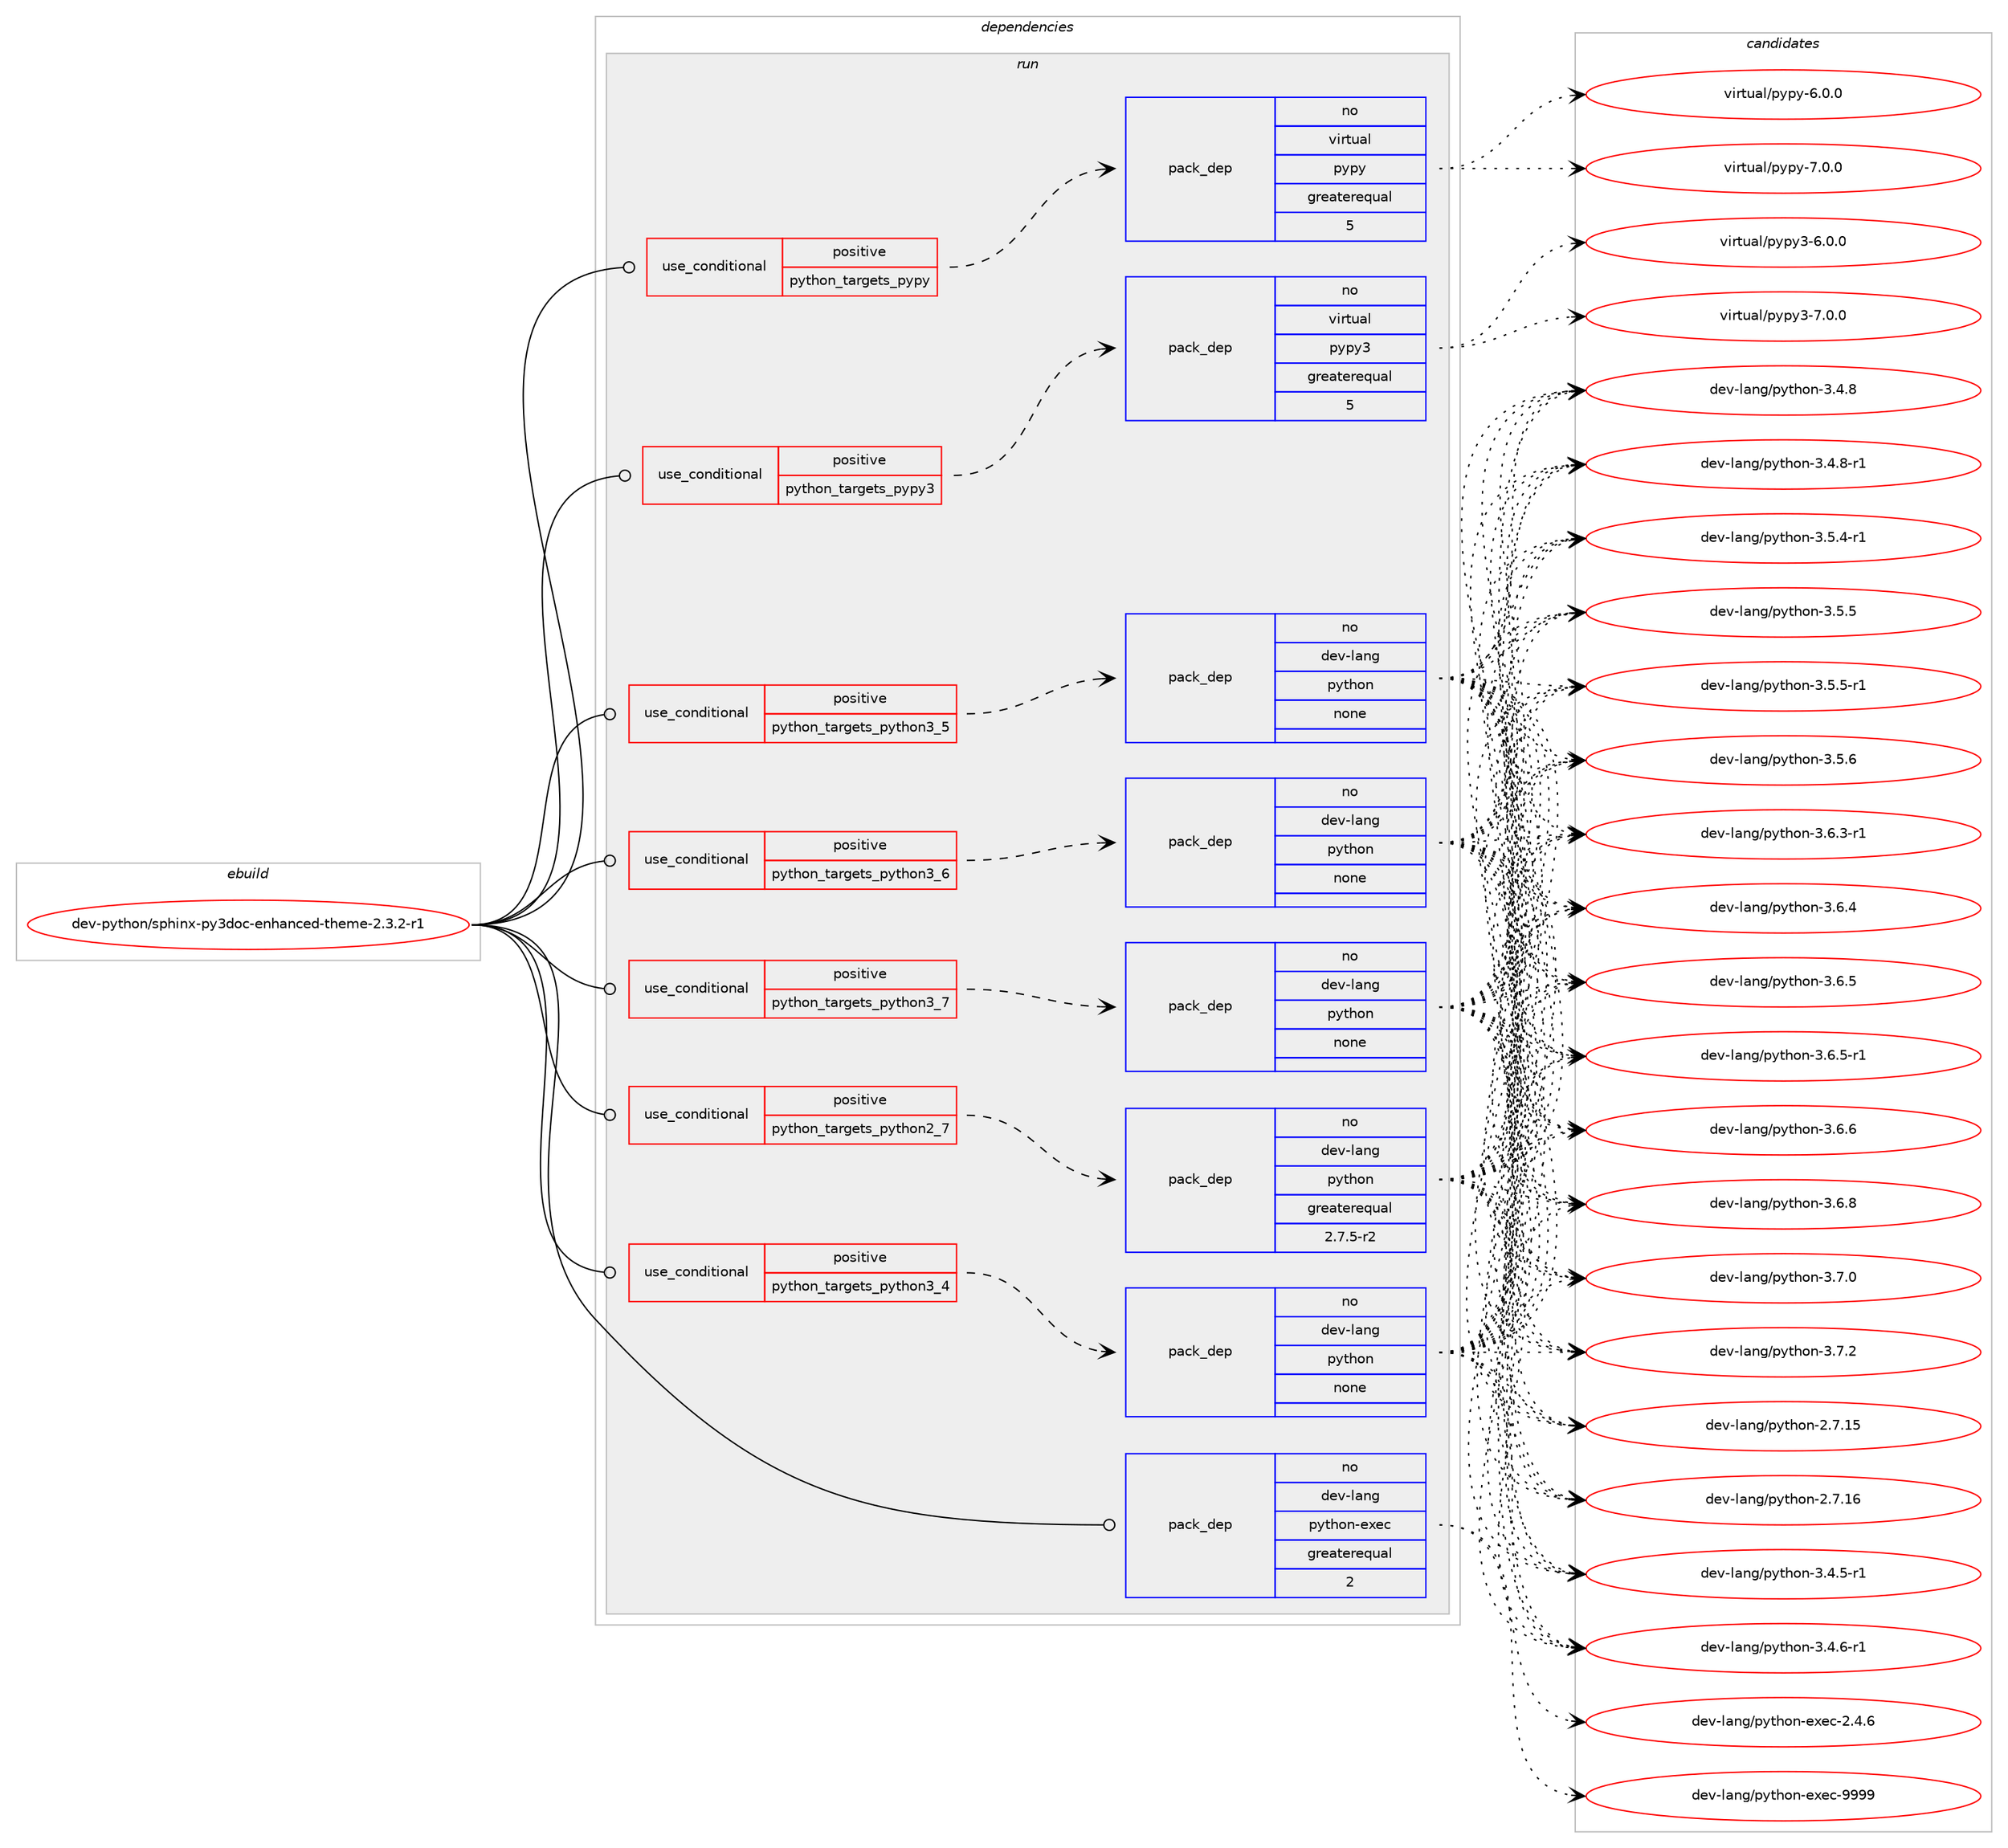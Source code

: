 digraph prolog {

# *************
# Graph options
# *************

newrank=true;
concentrate=true;
compound=true;
graph [rankdir=LR,fontname=Helvetica,fontsize=10,ranksep=1.5];#, ranksep=2.5, nodesep=0.2];
edge  [arrowhead=vee];
node  [fontname=Helvetica,fontsize=10];

# **********
# The ebuild
# **********

subgraph cluster_leftcol {
color=gray;
rank=same;
label=<<i>ebuild</i>>;
id [label="dev-python/sphinx-py3doc-enhanced-theme-2.3.2-r1", color=red, width=4, href="../dev-python/sphinx-py3doc-enhanced-theme-2.3.2-r1.svg"];
}

# ****************
# The dependencies
# ****************

subgraph cluster_midcol {
color=gray;
label=<<i>dependencies</i>>;
subgraph cluster_compile {
fillcolor="#eeeeee";
style=filled;
label=<<i>compile</i>>;
}
subgraph cluster_compileandrun {
fillcolor="#eeeeee";
style=filled;
label=<<i>compile and run</i>>;
}
subgraph cluster_run {
fillcolor="#eeeeee";
style=filled;
label=<<i>run</i>>;
subgraph cond384912 {
dependency1442046 [label=<<TABLE BORDER="0" CELLBORDER="1" CELLSPACING="0" CELLPADDING="4"><TR><TD ROWSPAN="3" CELLPADDING="10">use_conditional</TD></TR><TR><TD>positive</TD></TR><TR><TD>python_targets_pypy</TD></TR></TABLE>>, shape=none, color=red];
subgraph pack1033772 {
dependency1442047 [label=<<TABLE BORDER="0" CELLBORDER="1" CELLSPACING="0" CELLPADDING="4" WIDTH="220"><TR><TD ROWSPAN="6" CELLPADDING="30">pack_dep</TD></TR><TR><TD WIDTH="110">no</TD></TR><TR><TD>virtual</TD></TR><TR><TD>pypy</TD></TR><TR><TD>greaterequal</TD></TR><TR><TD>5</TD></TR></TABLE>>, shape=none, color=blue];
}
dependency1442046:e -> dependency1442047:w [weight=20,style="dashed",arrowhead="vee"];
}
id:e -> dependency1442046:w [weight=20,style="solid",arrowhead="odot"];
subgraph cond384913 {
dependency1442048 [label=<<TABLE BORDER="0" CELLBORDER="1" CELLSPACING="0" CELLPADDING="4"><TR><TD ROWSPAN="3" CELLPADDING="10">use_conditional</TD></TR><TR><TD>positive</TD></TR><TR><TD>python_targets_pypy3</TD></TR></TABLE>>, shape=none, color=red];
subgraph pack1033773 {
dependency1442049 [label=<<TABLE BORDER="0" CELLBORDER="1" CELLSPACING="0" CELLPADDING="4" WIDTH="220"><TR><TD ROWSPAN="6" CELLPADDING="30">pack_dep</TD></TR><TR><TD WIDTH="110">no</TD></TR><TR><TD>virtual</TD></TR><TR><TD>pypy3</TD></TR><TR><TD>greaterequal</TD></TR><TR><TD>5</TD></TR></TABLE>>, shape=none, color=blue];
}
dependency1442048:e -> dependency1442049:w [weight=20,style="dashed",arrowhead="vee"];
}
id:e -> dependency1442048:w [weight=20,style="solid",arrowhead="odot"];
subgraph cond384914 {
dependency1442050 [label=<<TABLE BORDER="0" CELLBORDER="1" CELLSPACING="0" CELLPADDING="4"><TR><TD ROWSPAN="3" CELLPADDING="10">use_conditional</TD></TR><TR><TD>positive</TD></TR><TR><TD>python_targets_python2_7</TD></TR></TABLE>>, shape=none, color=red];
subgraph pack1033774 {
dependency1442051 [label=<<TABLE BORDER="0" CELLBORDER="1" CELLSPACING="0" CELLPADDING="4" WIDTH="220"><TR><TD ROWSPAN="6" CELLPADDING="30">pack_dep</TD></TR><TR><TD WIDTH="110">no</TD></TR><TR><TD>dev-lang</TD></TR><TR><TD>python</TD></TR><TR><TD>greaterequal</TD></TR><TR><TD>2.7.5-r2</TD></TR></TABLE>>, shape=none, color=blue];
}
dependency1442050:e -> dependency1442051:w [weight=20,style="dashed",arrowhead="vee"];
}
id:e -> dependency1442050:w [weight=20,style="solid",arrowhead="odot"];
subgraph cond384915 {
dependency1442052 [label=<<TABLE BORDER="0" CELLBORDER="1" CELLSPACING="0" CELLPADDING="4"><TR><TD ROWSPAN="3" CELLPADDING="10">use_conditional</TD></TR><TR><TD>positive</TD></TR><TR><TD>python_targets_python3_4</TD></TR></TABLE>>, shape=none, color=red];
subgraph pack1033775 {
dependency1442053 [label=<<TABLE BORDER="0" CELLBORDER="1" CELLSPACING="0" CELLPADDING="4" WIDTH="220"><TR><TD ROWSPAN="6" CELLPADDING="30">pack_dep</TD></TR><TR><TD WIDTH="110">no</TD></TR><TR><TD>dev-lang</TD></TR><TR><TD>python</TD></TR><TR><TD>none</TD></TR><TR><TD></TD></TR></TABLE>>, shape=none, color=blue];
}
dependency1442052:e -> dependency1442053:w [weight=20,style="dashed",arrowhead="vee"];
}
id:e -> dependency1442052:w [weight=20,style="solid",arrowhead="odot"];
subgraph cond384916 {
dependency1442054 [label=<<TABLE BORDER="0" CELLBORDER="1" CELLSPACING="0" CELLPADDING="4"><TR><TD ROWSPAN="3" CELLPADDING="10">use_conditional</TD></TR><TR><TD>positive</TD></TR><TR><TD>python_targets_python3_5</TD></TR></TABLE>>, shape=none, color=red];
subgraph pack1033776 {
dependency1442055 [label=<<TABLE BORDER="0" CELLBORDER="1" CELLSPACING="0" CELLPADDING="4" WIDTH="220"><TR><TD ROWSPAN="6" CELLPADDING="30">pack_dep</TD></TR><TR><TD WIDTH="110">no</TD></TR><TR><TD>dev-lang</TD></TR><TR><TD>python</TD></TR><TR><TD>none</TD></TR><TR><TD></TD></TR></TABLE>>, shape=none, color=blue];
}
dependency1442054:e -> dependency1442055:w [weight=20,style="dashed",arrowhead="vee"];
}
id:e -> dependency1442054:w [weight=20,style="solid",arrowhead="odot"];
subgraph cond384917 {
dependency1442056 [label=<<TABLE BORDER="0" CELLBORDER="1" CELLSPACING="0" CELLPADDING="4"><TR><TD ROWSPAN="3" CELLPADDING="10">use_conditional</TD></TR><TR><TD>positive</TD></TR><TR><TD>python_targets_python3_6</TD></TR></TABLE>>, shape=none, color=red];
subgraph pack1033777 {
dependency1442057 [label=<<TABLE BORDER="0" CELLBORDER="1" CELLSPACING="0" CELLPADDING="4" WIDTH="220"><TR><TD ROWSPAN="6" CELLPADDING="30">pack_dep</TD></TR><TR><TD WIDTH="110">no</TD></TR><TR><TD>dev-lang</TD></TR><TR><TD>python</TD></TR><TR><TD>none</TD></TR><TR><TD></TD></TR></TABLE>>, shape=none, color=blue];
}
dependency1442056:e -> dependency1442057:w [weight=20,style="dashed",arrowhead="vee"];
}
id:e -> dependency1442056:w [weight=20,style="solid",arrowhead="odot"];
subgraph cond384918 {
dependency1442058 [label=<<TABLE BORDER="0" CELLBORDER="1" CELLSPACING="0" CELLPADDING="4"><TR><TD ROWSPAN="3" CELLPADDING="10">use_conditional</TD></TR><TR><TD>positive</TD></TR><TR><TD>python_targets_python3_7</TD></TR></TABLE>>, shape=none, color=red];
subgraph pack1033778 {
dependency1442059 [label=<<TABLE BORDER="0" CELLBORDER="1" CELLSPACING="0" CELLPADDING="4" WIDTH="220"><TR><TD ROWSPAN="6" CELLPADDING="30">pack_dep</TD></TR><TR><TD WIDTH="110">no</TD></TR><TR><TD>dev-lang</TD></TR><TR><TD>python</TD></TR><TR><TD>none</TD></TR><TR><TD></TD></TR></TABLE>>, shape=none, color=blue];
}
dependency1442058:e -> dependency1442059:w [weight=20,style="dashed",arrowhead="vee"];
}
id:e -> dependency1442058:w [weight=20,style="solid",arrowhead="odot"];
subgraph pack1033779 {
dependency1442060 [label=<<TABLE BORDER="0" CELLBORDER="1" CELLSPACING="0" CELLPADDING="4" WIDTH="220"><TR><TD ROWSPAN="6" CELLPADDING="30">pack_dep</TD></TR><TR><TD WIDTH="110">no</TD></TR><TR><TD>dev-lang</TD></TR><TR><TD>python-exec</TD></TR><TR><TD>greaterequal</TD></TR><TR><TD>2</TD></TR></TABLE>>, shape=none, color=blue];
}
id:e -> dependency1442060:w [weight=20,style="solid",arrowhead="odot"];
}
}

# **************
# The candidates
# **************

subgraph cluster_choices {
rank=same;
color=gray;
label=<<i>candidates</i>>;

subgraph choice1033772 {
color=black;
nodesep=1;
choice1181051141161179710847112121112121455446484648 [label="virtual/pypy-6.0.0", color=red, width=4,href="../virtual/pypy-6.0.0.svg"];
choice1181051141161179710847112121112121455546484648 [label="virtual/pypy-7.0.0", color=red, width=4,href="../virtual/pypy-7.0.0.svg"];
dependency1442047:e -> choice1181051141161179710847112121112121455446484648:w [style=dotted,weight="100"];
dependency1442047:e -> choice1181051141161179710847112121112121455546484648:w [style=dotted,weight="100"];
}
subgraph choice1033773 {
color=black;
nodesep=1;
choice118105114116117971084711212111212151455446484648 [label="virtual/pypy3-6.0.0", color=red, width=4,href="../virtual/pypy3-6.0.0.svg"];
choice118105114116117971084711212111212151455546484648 [label="virtual/pypy3-7.0.0", color=red, width=4,href="../virtual/pypy3-7.0.0.svg"];
dependency1442049:e -> choice118105114116117971084711212111212151455446484648:w [style=dotted,weight="100"];
dependency1442049:e -> choice118105114116117971084711212111212151455546484648:w [style=dotted,weight="100"];
}
subgraph choice1033774 {
color=black;
nodesep=1;
choice10010111845108971101034711212111610411111045504655464953 [label="dev-lang/python-2.7.15", color=red, width=4,href="../dev-lang/python-2.7.15.svg"];
choice10010111845108971101034711212111610411111045504655464954 [label="dev-lang/python-2.7.16", color=red, width=4,href="../dev-lang/python-2.7.16.svg"];
choice1001011184510897110103471121211161041111104551465246534511449 [label="dev-lang/python-3.4.5-r1", color=red, width=4,href="../dev-lang/python-3.4.5-r1.svg"];
choice1001011184510897110103471121211161041111104551465246544511449 [label="dev-lang/python-3.4.6-r1", color=red, width=4,href="../dev-lang/python-3.4.6-r1.svg"];
choice100101118451089711010347112121116104111110455146524656 [label="dev-lang/python-3.4.8", color=red, width=4,href="../dev-lang/python-3.4.8.svg"];
choice1001011184510897110103471121211161041111104551465246564511449 [label="dev-lang/python-3.4.8-r1", color=red, width=4,href="../dev-lang/python-3.4.8-r1.svg"];
choice1001011184510897110103471121211161041111104551465346524511449 [label="dev-lang/python-3.5.4-r1", color=red, width=4,href="../dev-lang/python-3.5.4-r1.svg"];
choice100101118451089711010347112121116104111110455146534653 [label="dev-lang/python-3.5.5", color=red, width=4,href="../dev-lang/python-3.5.5.svg"];
choice1001011184510897110103471121211161041111104551465346534511449 [label="dev-lang/python-3.5.5-r1", color=red, width=4,href="../dev-lang/python-3.5.5-r1.svg"];
choice100101118451089711010347112121116104111110455146534654 [label="dev-lang/python-3.5.6", color=red, width=4,href="../dev-lang/python-3.5.6.svg"];
choice1001011184510897110103471121211161041111104551465446514511449 [label="dev-lang/python-3.6.3-r1", color=red, width=4,href="../dev-lang/python-3.6.3-r1.svg"];
choice100101118451089711010347112121116104111110455146544652 [label="dev-lang/python-3.6.4", color=red, width=4,href="../dev-lang/python-3.6.4.svg"];
choice100101118451089711010347112121116104111110455146544653 [label="dev-lang/python-3.6.5", color=red, width=4,href="../dev-lang/python-3.6.5.svg"];
choice1001011184510897110103471121211161041111104551465446534511449 [label="dev-lang/python-3.6.5-r1", color=red, width=4,href="../dev-lang/python-3.6.5-r1.svg"];
choice100101118451089711010347112121116104111110455146544654 [label="dev-lang/python-3.6.6", color=red, width=4,href="../dev-lang/python-3.6.6.svg"];
choice100101118451089711010347112121116104111110455146544656 [label="dev-lang/python-3.6.8", color=red, width=4,href="../dev-lang/python-3.6.8.svg"];
choice100101118451089711010347112121116104111110455146554648 [label="dev-lang/python-3.7.0", color=red, width=4,href="../dev-lang/python-3.7.0.svg"];
choice100101118451089711010347112121116104111110455146554650 [label="dev-lang/python-3.7.2", color=red, width=4,href="../dev-lang/python-3.7.2.svg"];
dependency1442051:e -> choice10010111845108971101034711212111610411111045504655464953:w [style=dotted,weight="100"];
dependency1442051:e -> choice10010111845108971101034711212111610411111045504655464954:w [style=dotted,weight="100"];
dependency1442051:e -> choice1001011184510897110103471121211161041111104551465246534511449:w [style=dotted,weight="100"];
dependency1442051:e -> choice1001011184510897110103471121211161041111104551465246544511449:w [style=dotted,weight="100"];
dependency1442051:e -> choice100101118451089711010347112121116104111110455146524656:w [style=dotted,weight="100"];
dependency1442051:e -> choice1001011184510897110103471121211161041111104551465246564511449:w [style=dotted,weight="100"];
dependency1442051:e -> choice1001011184510897110103471121211161041111104551465346524511449:w [style=dotted,weight="100"];
dependency1442051:e -> choice100101118451089711010347112121116104111110455146534653:w [style=dotted,weight="100"];
dependency1442051:e -> choice1001011184510897110103471121211161041111104551465346534511449:w [style=dotted,weight="100"];
dependency1442051:e -> choice100101118451089711010347112121116104111110455146534654:w [style=dotted,weight="100"];
dependency1442051:e -> choice1001011184510897110103471121211161041111104551465446514511449:w [style=dotted,weight="100"];
dependency1442051:e -> choice100101118451089711010347112121116104111110455146544652:w [style=dotted,weight="100"];
dependency1442051:e -> choice100101118451089711010347112121116104111110455146544653:w [style=dotted,weight="100"];
dependency1442051:e -> choice1001011184510897110103471121211161041111104551465446534511449:w [style=dotted,weight="100"];
dependency1442051:e -> choice100101118451089711010347112121116104111110455146544654:w [style=dotted,weight="100"];
dependency1442051:e -> choice100101118451089711010347112121116104111110455146544656:w [style=dotted,weight="100"];
dependency1442051:e -> choice100101118451089711010347112121116104111110455146554648:w [style=dotted,weight="100"];
dependency1442051:e -> choice100101118451089711010347112121116104111110455146554650:w [style=dotted,weight="100"];
}
subgraph choice1033775 {
color=black;
nodesep=1;
choice10010111845108971101034711212111610411111045504655464953 [label="dev-lang/python-2.7.15", color=red, width=4,href="../dev-lang/python-2.7.15.svg"];
choice10010111845108971101034711212111610411111045504655464954 [label="dev-lang/python-2.7.16", color=red, width=4,href="../dev-lang/python-2.7.16.svg"];
choice1001011184510897110103471121211161041111104551465246534511449 [label="dev-lang/python-3.4.5-r1", color=red, width=4,href="../dev-lang/python-3.4.5-r1.svg"];
choice1001011184510897110103471121211161041111104551465246544511449 [label="dev-lang/python-3.4.6-r1", color=red, width=4,href="../dev-lang/python-3.4.6-r1.svg"];
choice100101118451089711010347112121116104111110455146524656 [label="dev-lang/python-3.4.8", color=red, width=4,href="../dev-lang/python-3.4.8.svg"];
choice1001011184510897110103471121211161041111104551465246564511449 [label="dev-lang/python-3.4.8-r1", color=red, width=4,href="../dev-lang/python-3.4.8-r1.svg"];
choice1001011184510897110103471121211161041111104551465346524511449 [label="dev-lang/python-3.5.4-r1", color=red, width=4,href="../dev-lang/python-3.5.4-r1.svg"];
choice100101118451089711010347112121116104111110455146534653 [label="dev-lang/python-3.5.5", color=red, width=4,href="../dev-lang/python-3.5.5.svg"];
choice1001011184510897110103471121211161041111104551465346534511449 [label="dev-lang/python-3.5.5-r1", color=red, width=4,href="../dev-lang/python-3.5.5-r1.svg"];
choice100101118451089711010347112121116104111110455146534654 [label="dev-lang/python-3.5.6", color=red, width=4,href="../dev-lang/python-3.5.6.svg"];
choice1001011184510897110103471121211161041111104551465446514511449 [label="dev-lang/python-3.6.3-r1", color=red, width=4,href="../dev-lang/python-3.6.3-r1.svg"];
choice100101118451089711010347112121116104111110455146544652 [label="dev-lang/python-3.6.4", color=red, width=4,href="../dev-lang/python-3.6.4.svg"];
choice100101118451089711010347112121116104111110455146544653 [label="dev-lang/python-3.6.5", color=red, width=4,href="../dev-lang/python-3.6.5.svg"];
choice1001011184510897110103471121211161041111104551465446534511449 [label="dev-lang/python-3.6.5-r1", color=red, width=4,href="../dev-lang/python-3.6.5-r1.svg"];
choice100101118451089711010347112121116104111110455146544654 [label="dev-lang/python-3.6.6", color=red, width=4,href="../dev-lang/python-3.6.6.svg"];
choice100101118451089711010347112121116104111110455146544656 [label="dev-lang/python-3.6.8", color=red, width=4,href="../dev-lang/python-3.6.8.svg"];
choice100101118451089711010347112121116104111110455146554648 [label="dev-lang/python-3.7.0", color=red, width=4,href="../dev-lang/python-3.7.0.svg"];
choice100101118451089711010347112121116104111110455146554650 [label="dev-lang/python-3.7.2", color=red, width=4,href="../dev-lang/python-3.7.2.svg"];
dependency1442053:e -> choice10010111845108971101034711212111610411111045504655464953:w [style=dotted,weight="100"];
dependency1442053:e -> choice10010111845108971101034711212111610411111045504655464954:w [style=dotted,weight="100"];
dependency1442053:e -> choice1001011184510897110103471121211161041111104551465246534511449:w [style=dotted,weight="100"];
dependency1442053:e -> choice1001011184510897110103471121211161041111104551465246544511449:w [style=dotted,weight="100"];
dependency1442053:e -> choice100101118451089711010347112121116104111110455146524656:w [style=dotted,weight="100"];
dependency1442053:e -> choice1001011184510897110103471121211161041111104551465246564511449:w [style=dotted,weight="100"];
dependency1442053:e -> choice1001011184510897110103471121211161041111104551465346524511449:w [style=dotted,weight="100"];
dependency1442053:e -> choice100101118451089711010347112121116104111110455146534653:w [style=dotted,weight="100"];
dependency1442053:e -> choice1001011184510897110103471121211161041111104551465346534511449:w [style=dotted,weight="100"];
dependency1442053:e -> choice100101118451089711010347112121116104111110455146534654:w [style=dotted,weight="100"];
dependency1442053:e -> choice1001011184510897110103471121211161041111104551465446514511449:w [style=dotted,weight="100"];
dependency1442053:e -> choice100101118451089711010347112121116104111110455146544652:w [style=dotted,weight="100"];
dependency1442053:e -> choice100101118451089711010347112121116104111110455146544653:w [style=dotted,weight="100"];
dependency1442053:e -> choice1001011184510897110103471121211161041111104551465446534511449:w [style=dotted,weight="100"];
dependency1442053:e -> choice100101118451089711010347112121116104111110455146544654:w [style=dotted,weight="100"];
dependency1442053:e -> choice100101118451089711010347112121116104111110455146544656:w [style=dotted,weight="100"];
dependency1442053:e -> choice100101118451089711010347112121116104111110455146554648:w [style=dotted,weight="100"];
dependency1442053:e -> choice100101118451089711010347112121116104111110455146554650:w [style=dotted,weight="100"];
}
subgraph choice1033776 {
color=black;
nodesep=1;
choice10010111845108971101034711212111610411111045504655464953 [label="dev-lang/python-2.7.15", color=red, width=4,href="../dev-lang/python-2.7.15.svg"];
choice10010111845108971101034711212111610411111045504655464954 [label="dev-lang/python-2.7.16", color=red, width=4,href="../dev-lang/python-2.7.16.svg"];
choice1001011184510897110103471121211161041111104551465246534511449 [label="dev-lang/python-3.4.5-r1", color=red, width=4,href="../dev-lang/python-3.4.5-r1.svg"];
choice1001011184510897110103471121211161041111104551465246544511449 [label="dev-lang/python-3.4.6-r1", color=red, width=4,href="../dev-lang/python-3.4.6-r1.svg"];
choice100101118451089711010347112121116104111110455146524656 [label="dev-lang/python-3.4.8", color=red, width=4,href="../dev-lang/python-3.4.8.svg"];
choice1001011184510897110103471121211161041111104551465246564511449 [label="dev-lang/python-3.4.8-r1", color=red, width=4,href="../dev-lang/python-3.4.8-r1.svg"];
choice1001011184510897110103471121211161041111104551465346524511449 [label="dev-lang/python-3.5.4-r1", color=red, width=4,href="../dev-lang/python-3.5.4-r1.svg"];
choice100101118451089711010347112121116104111110455146534653 [label="dev-lang/python-3.5.5", color=red, width=4,href="../dev-lang/python-3.5.5.svg"];
choice1001011184510897110103471121211161041111104551465346534511449 [label="dev-lang/python-3.5.5-r1", color=red, width=4,href="../dev-lang/python-3.5.5-r1.svg"];
choice100101118451089711010347112121116104111110455146534654 [label="dev-lang/python-3.5.6", color=red, width=4,href="../dev-lang/python-3.5.6.svg"];
choice1001011184510897110103471121211161041111104551465446514511449 [label="dev-lang/python-3.6.3-r1", color=red, width=4,href="../dev-lang/python-3.6.3-r1.svg"];
choice100101118451089711010347112121116104111110455146544652 [label="dev-lang/python-3.6.4", color=red, width=4,href="../dev-lang/python-3.6.4.svg"];
choice100101118451089711010347112121116104111110455146544653 [label="dev-lang/python-3.6.5", color=red, width=4,href="../dev-lang/python-3.6.5.svg"];
choice1001011184510897110103471121211161041111104551465446534511449 [label="dev-lang/python-3.6.5-r1", color=red, width=4,href="../dev-lang/python-3.6.5-r1.svg"];
choice100101118451089711010347112121116104111110455146544654 [label="dev-lang/python-3.6.6", color=red, width=4,href="../dev-lang/python-3.6.6.svg"];
choice100101118451089711010347112121116104111110455146544656 [label="dev-lang/python-3.6.8", color=red, width=4,href="../dev-lang/python-3.6.8.svg"];
choice100101118451089711010347112121116104111110455146554648 [label="dev-lang/python-3.7.0", color=red, width=4,href="../dev-lang/python-3.7.0.svg"];
choice100101118451089711010347112121116104111110455146554650 [label="dev-lang/python-3.7.2", color=red, width=4,href="../dev-lang/python-3.7.2.svg"];
dependency1442055:e -> choice10010111845108971101034711212111610411111045504655464953:w [style=dotted,weight="100"];
dependency1442055:e -> choice10010111845108971101034711212111610411111045504655464954:w [style=dotted,weight="100"];
dependency1442055:e -> choice1001011184510897110103471121211161041111104551465246534511449:w [style=dotted,weight="100"];
dependency1442055:e -> choice1001011184510897110103471121211161041111104551465246544511449:w [style=dotted,weight="100"];
dependency1442055:e -> choice100101118451089711010347112121116104111110455146524656:w [style=dotted,weight="100"];
dependency1442055:e -> choice1001011184510897110103471121211161041111104551465246564511449:w [style=dotted,weight="100"];
dependency1442055:e -> choice1001011184510897110103471121211161041111104551465346524511449:w [style=dotted,weight="100"];
dependency1442055:e -> choice100101118451089711010347112121116104111110455146534653:w [style=dotted,weight="100"];
dependency1442055:e -> choice1001011184510897110103471121211161041111104551465346534511449:w [style=dotted,weight="100"];
dependency1442055:e -> choice100101118451089711010347112121116104111110455146534654:w [style=dotted,weight="100"];
dependency1442055:e -> choice1001011184510897110103471121211161041111104551465446514511449:w [style=dotted,weight="100"];
dependency1442055:e -> choice100101118451089711010347112121116104111110455146544652:w [style=dotted,weight="100"];
dependency1442055:e -> choice100101118451089711010347112121116104111110455146544653:w [style=dotted,weight="100"];
dependency1442055:e -> choice1001011184510897110103471121211161041111104551465446534511449:w [style=dotted,weight="100"];
dependency1442055:e -> choice100101118451089711010347112121116104111110455146544654:w [style=dotted,weight="100"];
dependency1442055:e -> choice100101118451089711010347112121116104111110455146544656:w [style=dotted,weight="100"];
dependency1442055:e -> choice100101118451089711010347112121116104111110455146554648:w [style=dotted,weight="100"];
dependency1442055:e -> choice100101118451089711010347112121116104111110455146554650:w [style=dotted,weight="100"];
}
subgraph choice1033777 {
color=black;
nodesep=1;
choice10010111845108971101034711212111610411111045504655464953 [label="dev-lang/python-2.7.15", color=red, width=4,href="../dev-lang/python-2.7.15.svg"];
choice10010111845108971101034711212111610411111045504655464954 [label="dev-lang/python-2.7.16", color=red, width=4,href="../dev-lang/python-2.7.16.svg"];
choice1001011184510897110103471121211161041111104551465246534511449 [label="dev-lang/python-3.4.5-r1", color=red, width=4,href="../dev-lang/python-3.4.5-r1.svg"];
choice1001011184510897110103471121211161041111104551465246544511449 [label="dev-lang/python-3.4.6-r1", color=red, width=4,href="../dev-lang/python-3.4.6-r1.svg"];
choice100101118451089711010347112121116104111110455146524656 [label="dev-lang/python-3.4.8", color=red, width=4,href="../dev-lang/python-3.4.8.svg"];
choice1001011184510897110103471121211161041111104551465246564511449 [label="dev-lang/python-3.4.8-r1", color=red, width=4,href="../dev-lang/python-3.4.8-r1.svg"];
choice1001011184510897110103471121211161041111104551465346524511449 [label="dev-lang/python-3.5.4-r1", color=red, width=4,href="../dev-lang/python-3.5.4-r1.svg"];
choice100101118451089711010347112121116104111110455146534653 [label="dev-lang/python-3.5.5", color=red, width=4,href="../dev-lang/python-3.5.5.svg"];
choice1001011184510897110103471121211161041111104551465346534511449 [label="dev-lang/python-3.5.5-r1", color=red, width=4,href="../dev-lang/python-3.5.5-r1.svg"];
choice100101118451089711010347112121116104111110455146534654 [label="dev-lang/python-3.5.6", color=red, width=4,href="../dev-lang/python-3.5.6.svg"];
choice1001011184510897110103471121211161041111104551465446514511449 [label="dev-lang/python-3.6.3-r1", color=red, width=4,href="../dev-lang/python-3.6.3-r1.svg"];
choice100101118451089711010347112121116104111110455146544652 [label="dev-lang/python-3.6.4", color=red, width=4,href="../dev-lang/python-3.6.4.svg"];
choice100101118451089711010347112121116104111110455146544653 [label="dev-lang/python-3.6.5", color=red, width=4,href="../dev-lang/python-3.6.5.svg"];
choice1001011184510897110103471121211161041111104551465446534511449 [label="dev-lang/python-3.6.5-r1", color=red, width=4,href="../dev-lang/python-3.6.5-r1.svg"];
choice100101118451089711010347112121116104111110455146544654 [label="dev-lang/python-3.6.6", color=red, width=4,href="../dev-lang/python-3.6.6.svg"];
choice100101118451089711010347112121116104111110455146544656 [label="dev-lang/python-3.6.8", color=red, width=4,href="../dev-lang/python-3.6.8.svg"];
choice100101118451089711010347112121116104111110455146554648 [label="dev-lang/python-3.7.0", color=red, width=4,href="../dev-lang/python-3.7.0.svg"];
choice100101118451089711010347112121116104111110455146554650 [label="dev-lang/python-3.7.2", color=red, width=4,href="../dev-lang/python-3.7.2.svg"];
dependency1442057:e -> choice10010111845108971101034711212111610411111045504655464953:w [style=dotted,weight="100"];
dependency1442057:e -> choice10010111845108971101034711212111610411111045504655464954:w [style=dotted,weight="100"];
dependency1442057:e -> choice1001011184510897110103471121211161041111104551465246534511449:w [style=dotted,weight="100"];
dependency1442057:e -> choice1001011184510897110103471121211161041111104551465246544511449:w [style=dotted,weight="100"];
dependency1442057:e -> choice100101118451089711010347112121116104111110455146524656:w [style=dotted,weight="100"];
dependency1442057:e -> choice1001011184510897110103471121211161041111104551465246564511449:w [style=dotted,weight="100"];
dependency1442057:e -> choice1001011184510897110103471121211161041111104551465346524511449:w [style=dotted,weight="100"];
dependency1442057:e -> choice100101118451089711010347112121116104111110455146534653:w [style=dotted,weight="100"];
dependency1442057:e -> choice1001011184510897110103471121211161041111104551465346534511449:w [style=dotted,weight="100"];
dependency1442057:e -> choice100101118451089711010347112121116104111110455146534654:w [style=dotted,weight="100"];
dependency1442057:e -> choice1001011184510897110103471121211161041111104551465446514511449:w [style=dotted,weight="100"];
dependency1442057:e -> choice100101118451089711010347112121116104111110455146544652:w [style=dotted,weight="100"];
dependency1442057:e -> choice100101118451089711010347112121116104111110455146544653:w [style=dotted,weight="100"];
dependency1442057:e -> choice1001011184510897110103471121211161041111104551465446534511449:w [style=dotted,weight="100"];
dependency1442057:e -> choice100101118451089711010347112121116104111110455146544654:w [style=dotted,weight="100"];
dependency1442057:e -> choice100101118451089711010347112121116104111110455146544656:w [style=dotted,weight="100"];
dependency1442057:e -> choice100101118451089711010347112121116104111110455146554648:w [style=dotted,weight="100"];
dependency1442057:e -> choice100101118451089711010347112121116104111110455146554650:w [style=dotted,weight="100"];
}
subgraph choice1033778 {
color=black;
nodesep=1;
choice10010111845108971101034711212111610411111045504655464953 [label="dev-lang/python-2.7.15", color=red, width=4,href="../dev-lang/python-2.7.15.svg"];
choice10010111845108971101034711212111610411111045504655464954 [label="dev-lang/python-2.7.16", color=red, width=4,href="../dev-lang/python-2.7.16.svg"];
choice1001011184510897110103471121211161041111104551465246534511449 [label="dev-lang/python-3.4.5-r1", color=red, width=4,href="../dev-lang/python-3.4.5-r1.svg"];
choice1001011184510897110103471121211161041111104551465246544511449 [label="dev-lang/python-3.4.6-r1", color=red, width=4,href="../dev-lang/python-3.4.6-r1.svg"];
choice100101118451089711010347112121116104111110455146524656 [label="dev-lang/python-3.4.8", color=red, width=4,href="../dev-lang/python-3.4.8.svg"];
choice1001011184510897110103471121211161041111104551465246564511449 [label="dev-lang/python-3.4.8-r1", color=red, width=4,href="../dev-lang/python-3.4.8-r1.svg"];
choice1001011184510897110103471121211161041111104551465346524511449 [label="dev-lang/python-3.5.4-r1", color=red, width=4,href="../dev-lang/python-3.5.4-r1.svg"];
choice100101118451089711010347112121116104111110455146534653 [label="dev-lang/python-3.5.5", color=red, width=4,href="../dev-lang/python-3.5.5.svg"];
choice1001011184510897110103471121211161041111104551465346534511449 [label="dev-lang/python-3.5.5-r1", color=red, width=4,href="../dev-lang/python-3.5.5-r1.svg"];
choice100101118451089711010347112121116104111110455146534654 [label="dev-lang/python-3.5.6", color=red, width=4,href="../dev-lang/python-3.5.6.svg"];
choice1001011184510897110103471121211161041111104551465446514511449 [label="dev-lang/python-3.6.3-r1", color=red, width=4,href="../dev-lang/python-3.6.3-r1.svg"];
choice100101118451089711010347112121116104111110455146544652 [label="dev-lang/python-3.6.4", color=red, width=4,href="../dev-lang/python-3.6.4.svg"];
choice100101118451089711010347112121116104111110455146544653 [label="dev-lang/python-3.6.5", color=red, width=4,href="../dev-lang/python-3.6.5.svg"];
choice1001011184510897110103471121211161041111104551465446534511449 [label="dev-lang/python-3.6.5-r1", color=red, width=4,href="../dev-lang/python-3.6.5-r1.svg"];
choice100101118451089711010347112121116104111110455146544654 [label="dev-lang/python-3.6.6", color=red, width=4,href="../dev-lang/python-3.6.6.svg"];
choice100101118451089711010347112121116104111110455146544656 [label="dev-lang/python-3.6.8", color=red, width=4,href="../dev-lang/python-3.6.8.svg"];
choice100101118451089711010347112121116104111110455146554648 [label="dev-lang/python-3.7.0", color=red, width=4,href="../dev-lang/python-3.7.0.svg"];
choice100101118451089711010347112121116104111110455146554650 [label="dev-lang/python-3.7.2", color=red, width=4,href="../dev-lang/python-3.7.2.svg"];
dependency1442059:e -> choice10010111845108971101034711212111610411111045504655464953:w [style=dotted,weight="100"];
dependency1442059:e -> choice10010111845108971101034711212111610411111045504655464954:w [style=dotted,weight="100"];
dependency1442059:e -> choice1001011184510897110103471121211161041111104551465246534511449:w [style=dotted,weight="100"];
dependency1442059:e -> choice1001011184510897110103471121211161041111104551465246544511449:w [style=dotted,weight="100"];
dependency1442059:e -> choice100101118451089711010347112121116104111110455146524656:w [style=dotted,weight="100"];
dependency1442059:e -> choice1001011184510897110103471121211161041111104551465246564511449:w [style=dotted,weight="100"];
dependency1442059:e -> choice1001011184510897110103471121211161041111104551465346524511449:w [style=dotted,weight="100"];
dependency1442059:e -> choice100101118451089711010347112121116104111110455146534653:w [style=dotted,weight="100"];
dependency1442059:e -> choice1001011184510897110103471121211161041111104551465346534511449:w [style=dotted,weight="100"];
dependency1442059:e -> choice100101118451089711010347112121116104111110455146534654:w [style=dotted,weight="100"];
dependency1442059:e -> choice1001011184510897110103471121211161041111104551465446514511449:w [style=dotted,weight="100"];
dependency1442059:e -> choice100101118451089711010347112121116104111110455146544652:w [style=dotted,weight="100"];
dependency1442059:e -> choice100101118451089711010347112121116104111110455146544653:w [style=dotted,weight="100"];
dependency1442059:e -> choice1001011184510897110103471121211161041111104551465446534511449:w [style=dotted,weight="100"];
dependency1442059:e -> choice100101118451089711010347112121116104111110455146544654:w [style=dotted,weight="100"];
dependency1442059:e -> choice100101118451089711010347112121116104111110455146544656:w [style=dotted,weight="100"];
dependency1442059:e -> choice100101118451089711010347112121116104111110455146554648:w [style=dotted,weight="100"];
dependency1442059:e -> choice100101118451089711010347112121116104111110455146554650:w [style=dotted,weight="100"];
}
subgraph choice1033779 {
color=black;
nodesep=1;
choice1001011184510897110103471121211161041111104510112010199455046524654 [label="dev-lang/python-exec-2.4.6", color=red, width=4,href="../dev-lang/python-exec-2.4.6.svg"];
choice10010111845108971101034711212111610411111045101120101994557575757 [label="dev-lang/python-exec-9999", color=red, width=4,href="../dev-lang/python-exec-9999.svg"];
dependency1442060:e -> choice1001011184510897110103471121211161041111104510112010199455046524654:w [style=dotted,weight="100"];
dependency1442060:e -> choice10010111845108971101034711212111610411111045101120101994557575757:w [style=dotted,weight="100"];
}
}

}
